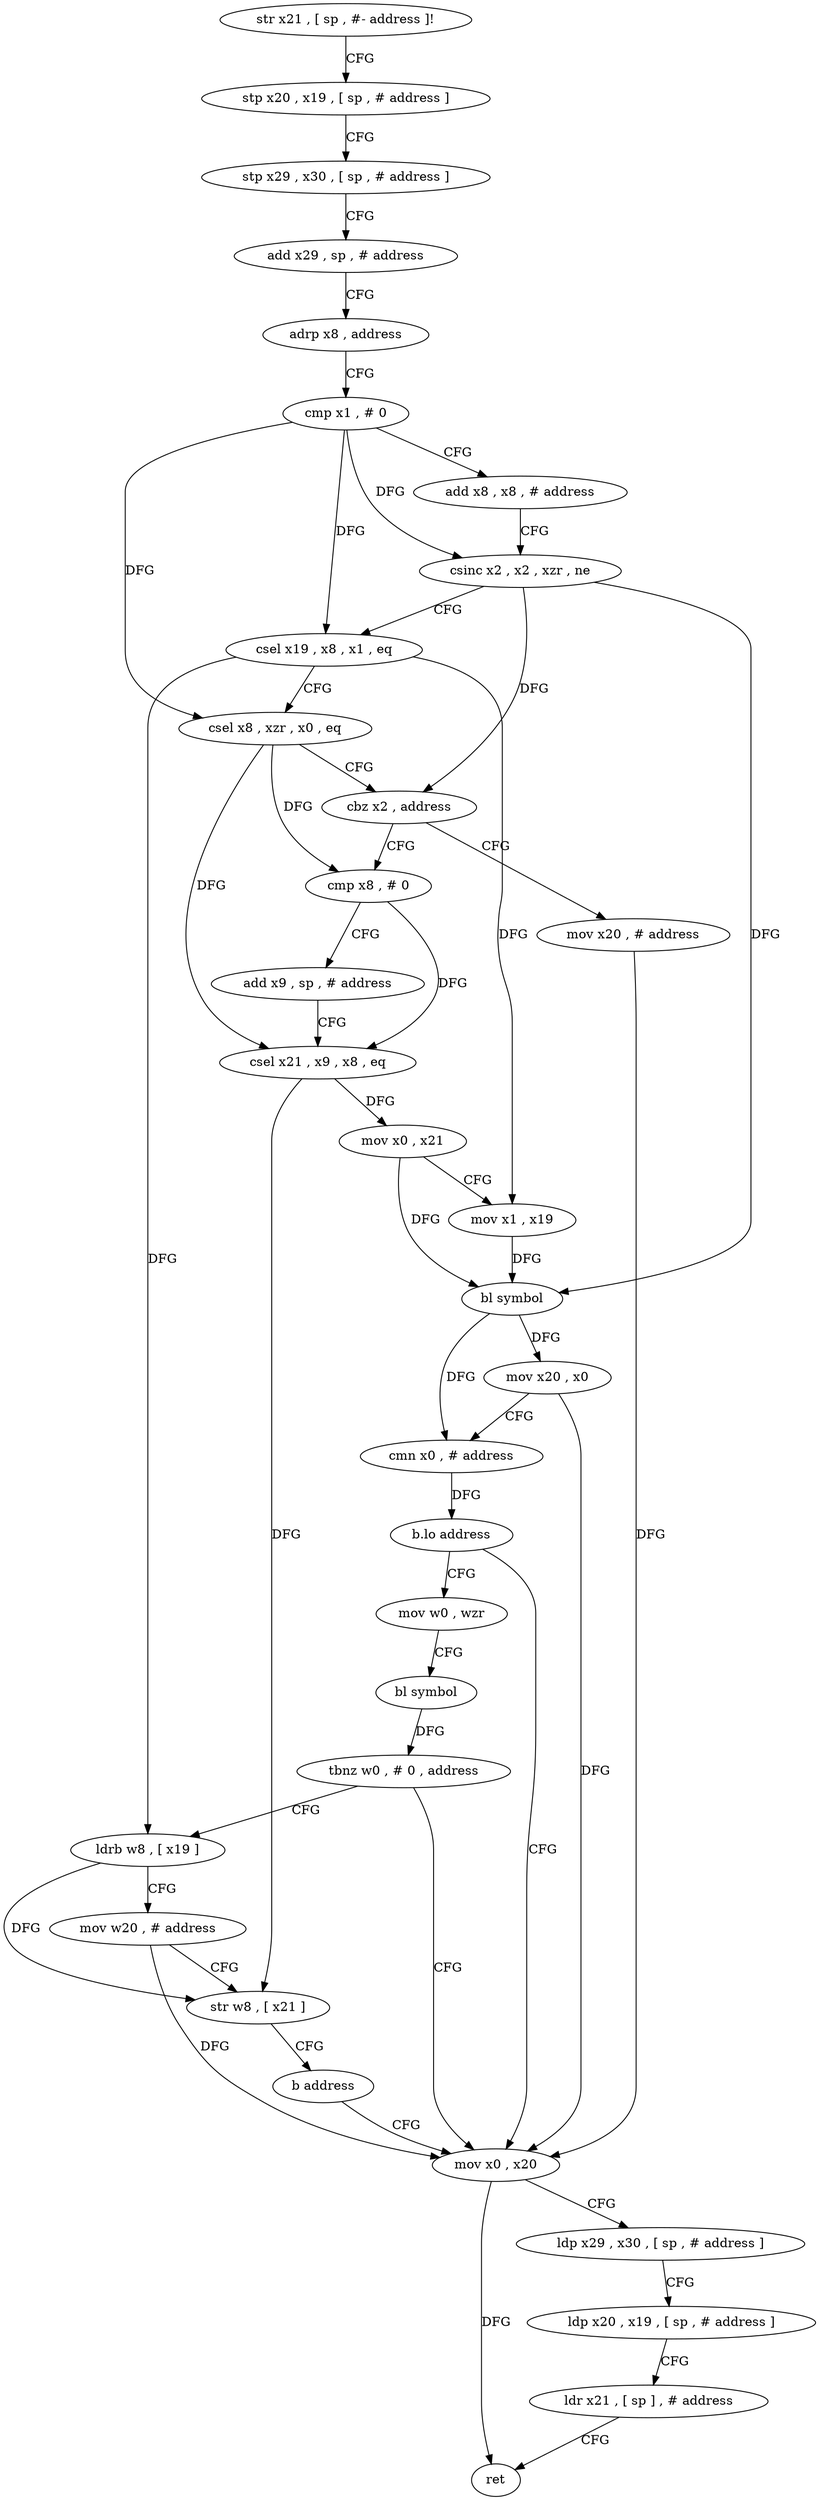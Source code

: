 digraph "func" {
"4217852" [label = "str x21 , [ sp , #- address ]!" ]
"4217856" [label = "stp x20 , x19 , [ sp , # address ]" ]
"4217860" [label = "stp x29 , x30 , [ sp , # address ]" ]
"4217864" [label = "add x29 , sp , # address" ]
"4217868" [label = "adrp x8 , address" ]
"4217872" [label = "cmp x1 , # 0" ]
"4217876" [label = "add x8 , x8 , # address" ]
"4217880" [label = "csinc x2 , x2 , xzr , ne" ]
"4217884" [label = "csel x19 , x8 , x1 , eq" ]
"4217888" [label = "csel x8 , xzr , x0 , eq" ]
"4217892" [label = "cbz x2 , address" ]
"4217960" [label = "mov x20 , # address" ]
"4217896" [label = "cmp x8 , # 0" ]
"4217964" [label = "mov x0 , x20" ]
"4217900" [label = "add x9 , sp , # address" ]
"4217904" [label = "csel x21 , x9 , x8 , eq" ]
"4217908" [label = "mov x0 , x21" ]
"4217912" [label = "mov x1 , x19" ]
"4217916" [label = "bl symbol" ]
"4217920" [label = "mov x20 , x0" ]
"4217924" [label = "cmn x0 , # address" ]
"4217928" [label = "b.lo address" ]
"4217932" [label = "mov w0 , wzr" ]
"4217968" [label = "ldp x29 , x30 , [ sp , # address ]" ]
"4217972" [label = "ldp x20 , x19 , [ sp , # address ]" ]
"4217976" [label = "ldr x21 , [ sp ] , # address" ]
"4217980" [label = "ret" ]
"4217936" [label = "bl symbol" ]
"4217940" [label = "tbnz w0 , # 0 , address" ]
"4217944" [label = "ldrb w8 , [ x19 ]" ]
"4217948" [label = "mov w20 , # address" ]
"4217952" [label = "str w8 , [ x21 ]" ]
"4217956" [label = "b address" ]
"4217852" -> "4217856" [ label = "CFG" ]
"4217856" -> "4217860" [ label = "CFG" ]
"4217860" -> "4217864" [ label = "CFG" ]
"4217864" -> "4217868" [ label = "CFG" ]
"4217868" -> "4217872" [ label = "CFG" ]
"4217872" -> "4217876" [ label = "CFG" ]
"4217872" -> "4217880" [ label = "DFG" ]
"4217872" -> "4217884" [ label = "DFG" ]
"4217872" -> "4217888" [ label = "DFG" ]
"4217876" -> "4217880" [ label = "CFG" ]
"4217880" -> "4217884" [ label = "CFG" ]
"4217880" -> "4217892" [ label = "DFG" ]
"4217880" -> "4217916" [ label = "DFG" ]
"4217884" -> "4217888" [ label = "CFG" ]
"4217884" -> "4217912" [ label = "DFG" ]
"4217884" -> "4217944" [ label = "DFG" ]
"4217888" -> "4217892" [ label = "CFG" ]
"4217888" -> "4217896" [ label = "DFG" ]
"4217888" -> "4217904" [ label = "DFG" ]
"4217892" -> "4217960" [ label = "CFG" ]
"4217892" -> "4217896" [ label = "CFG" ]
"4217960" -> "4217964" [ label = "DFG" ]
"4217896" -> "4217900" [ label = "CFG" ]
"4217896" -> "4217904" [ label = "DFG" ]
"4217964" -> "4217968" [ label = "CFG" ]
"4217964" -> "4217980" [ label = "DFG" ]
"4217900" -> "4217904" [ label = "CFG" ]
"4217904" -> "4217908" [ label = "DFG" ]
"4217904" -> "4217952" [ label = "DFG" ]
"4217908" -> "4217912" [ label = "CFG" ]
"4217908" -> "4217916" [ label = "DFG" ]
"4217912" -> "4217916" [ label = "DFG" ]
"4217916" -> "4217920" [ label = "DFG" ]
"4217916" -> "4217924" [ label = "DFG" ]
"4217920" -> "4217924" [ label = "CFG" ]
"4217920" -> "4217964" [ label = "DFG" ]
"4217924" -> "4217928" [ label = "DFG" ]
"4217928" -> "4217964" [ label = "CFG" ]
"4217928" -> "4217932" [ label = "CFG" ]
"4217932" -> "4217936" [ label = "CFG" ]
"4217968" -> "4217972" [ label = "CFG" ]
"4217972" -> "4217976" [ label = "CFG" ]
"4217976" -> "4217980" [ label = "CFG" ]
"4217936" -> "4217940" [ label = "DFG" ]
"4217940" -> "4217964" [ label = "CFG" ]
"4217940" -> "4217944" [ label = "CFG" ]
"4217944" -> "4217948" [ label = "CFG" ]
"4217944" -> "4217952" [ label = "DFG" ]
"4217948" -> "4217952" [ label = "CFG" ]
"4217948" -> "4217964" [ label = "DFG" ]
"4217952" -> "4217956" [ label = "CFG" ]
"4217956" -> "4217964" [ label = "CFG" ]
}

